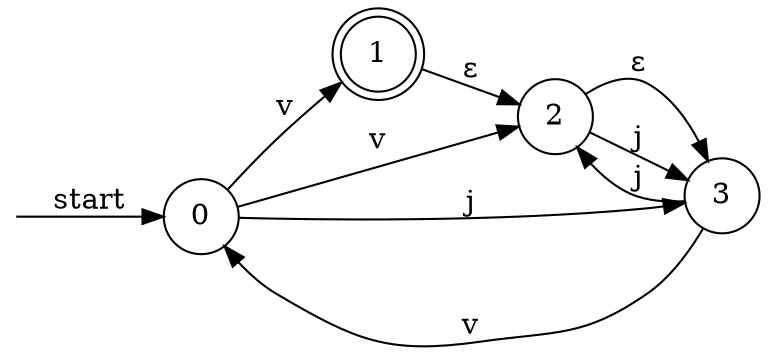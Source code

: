 digraph enfa {
    rankdir = LR;
    node [shape = circle];
    __start [style = invis, shape = point];
    __start -> "0" [ label = "start" ];
    node [shape = doublecircle]; "1"
    node [shape = circle];
    "0" -> "2" [ label = "v" ];
    "0" -> "1" [ label = "v" ];
    "2" -> "3" [ label = "&epsilon;" ];
    "3" -> "2" [ label = "j" ];
    "3" -> "0" [ label = "v" ];
    "1" -> "2" [ label = "&epsilon;" ];
    "0" -> "3" [ label = "j" ];
    "2" -> "3" [ label = "j" ];
}
